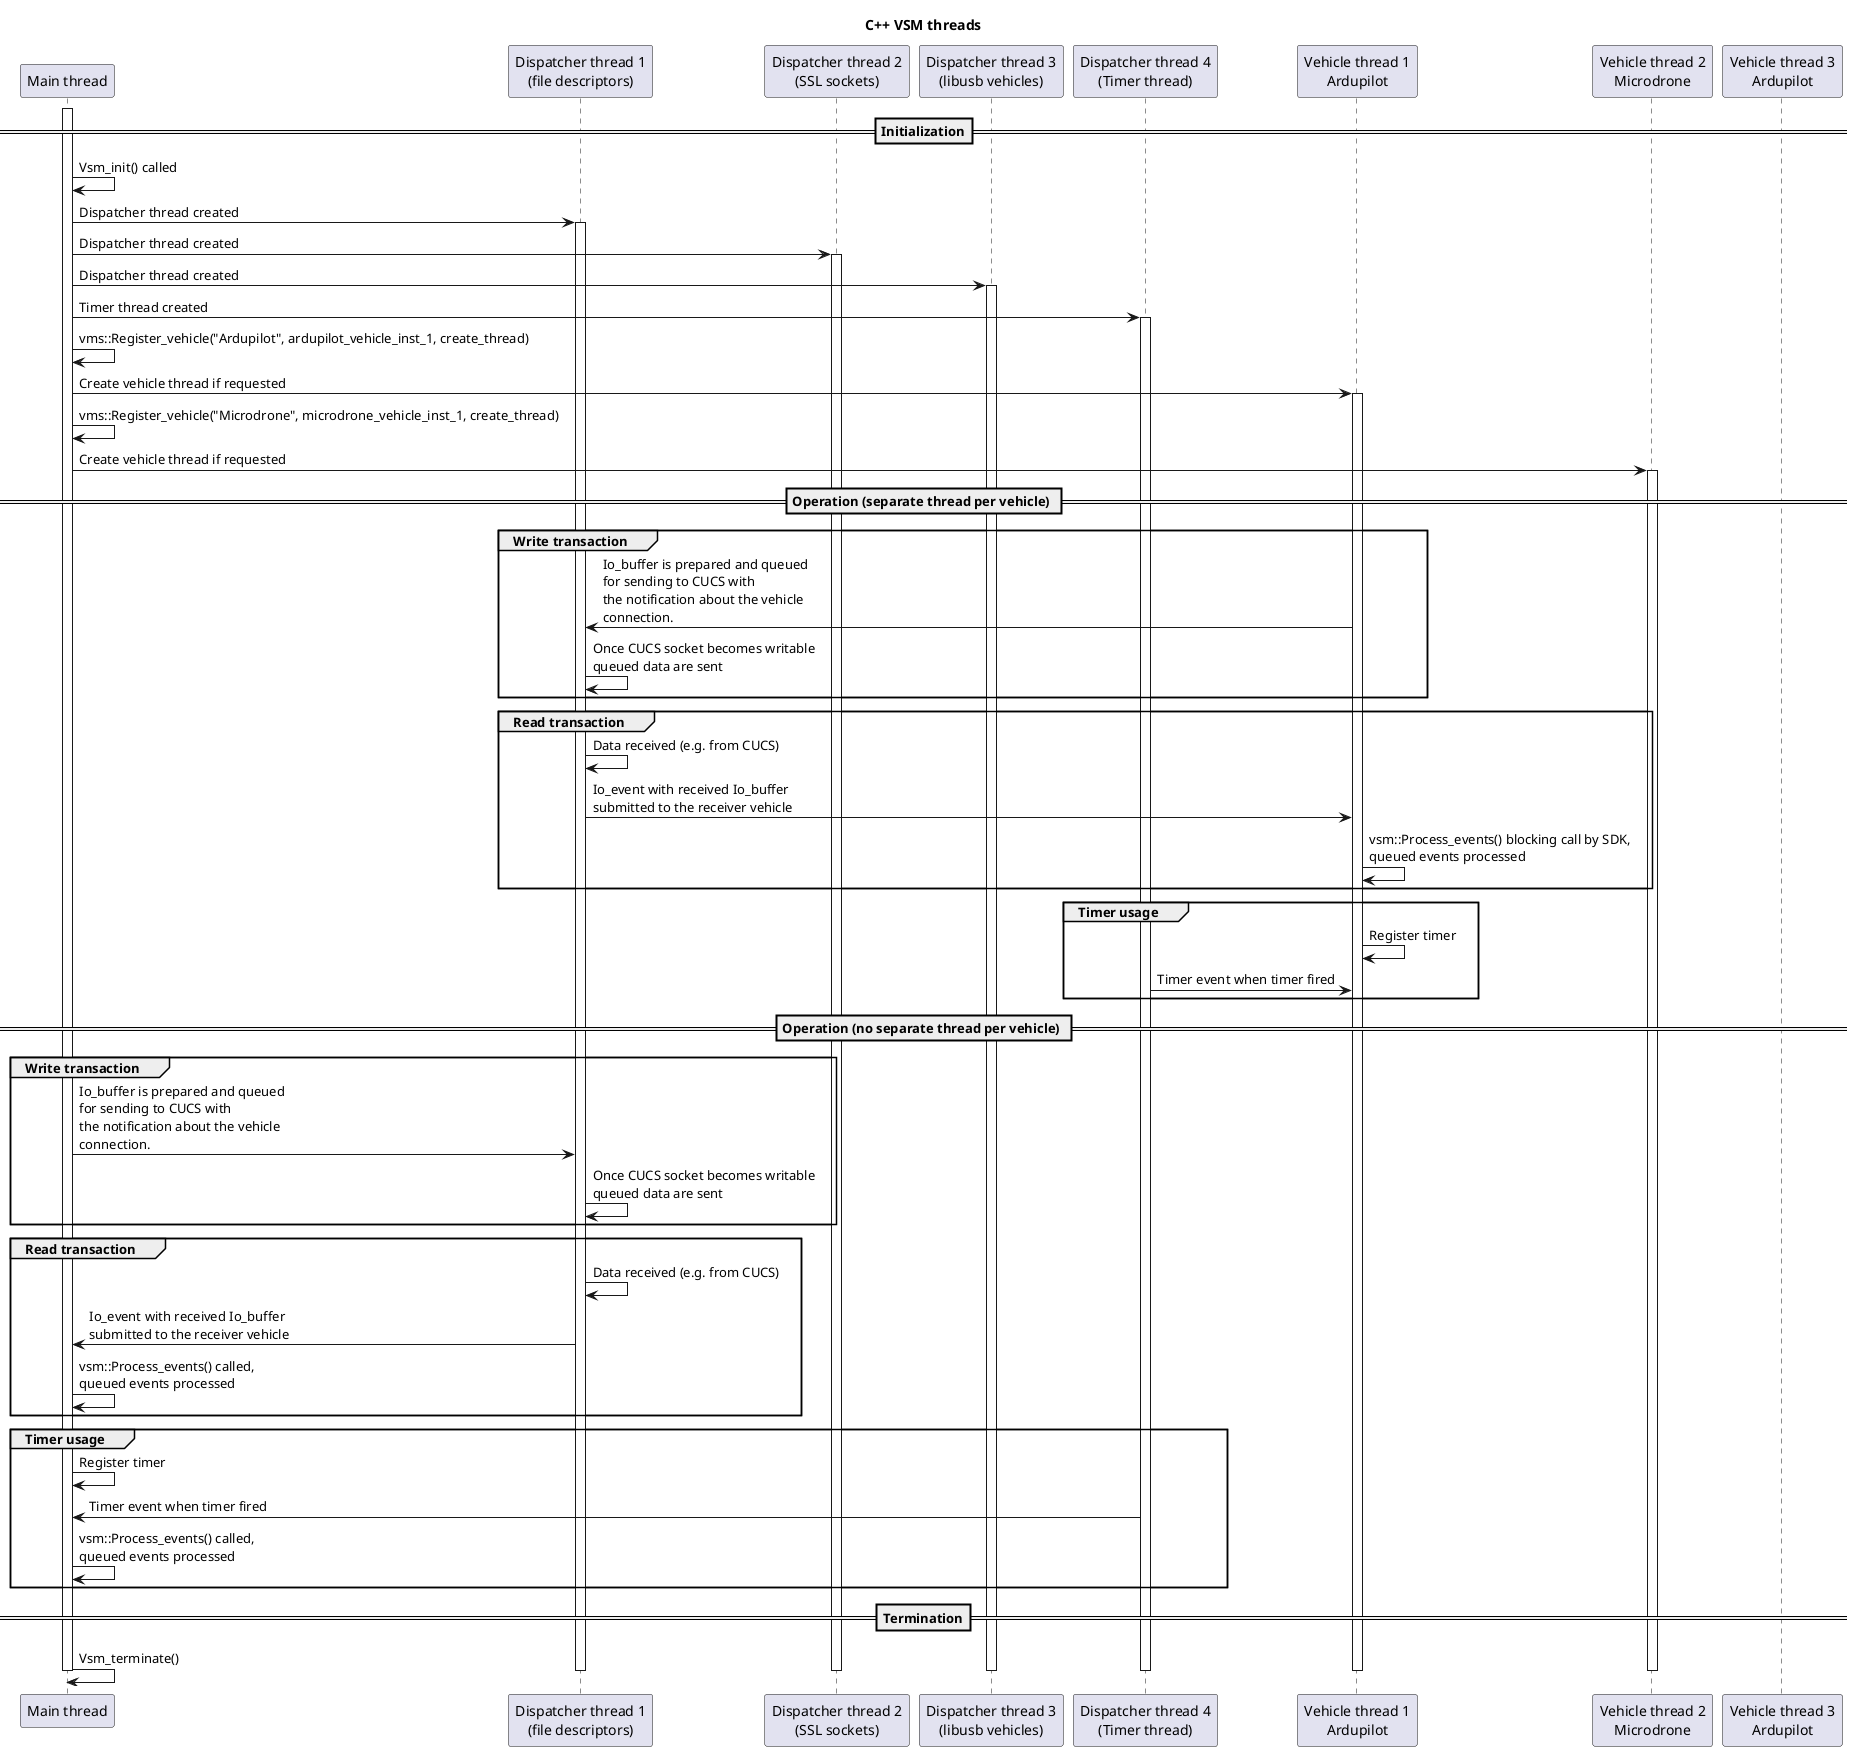 @startuml

title C++ VSM threads

participant "Main thread" as Main_thr
participant "Dispatcher thread 1\n(file descriptors)" as Disp_thr_1
participant "Dispatcher thread 2\n(SSL sockets)" as Disp_thr_2
participant "Dispatcher thread 3\n(libusb vehicles)" as Disp_thr_3
participant "Dispatcher thread 4\n(Timer thread)" as Timer_thr

participant "Vehicle thread 1\nArdupilot" as Vehicle_thr_1
participant "Vehicle thread 2\nMicrodrone" as Vehicle_thr_2
participant "Vehicle thread 3\nArdupilot" as Vehicle_thr_3

==Initialization==

activate Main_thr

Main_thr -> Main_thr: Vsm_init() called

Main_thr -> Disp_thr_1: Dispatcher thread created
activate Disp_thr_1
Main_thr -> Disp_thr_2: Dispatcher thread created
activate Disp_thr_2
Main_thr -> Disp_thr_3: Dispatcher thread created
activate Disp_thr_3
Main_thr -> Timer_thr: Timer thread created
activate Timer_thr

Main_thr -> Main_thr: vms::Register_vehicle("Ardupilot", ardupilot_vehicle_inst_1, create_thread)
Main_thr -> Vehicle_thr_1: Create vehicle thread if requested
activate Vehicle_thr_1

Main_thr -> Main_thr: vms::Register_vehicle("Microdrone", microdrone_vehicle_inst_1, create_thread)
Main_thr -> Vehicle_thr_2: Create vehicle thread if requested
activate Vehicle_thr_2

== Operation (separate thread per vehicle) ==

group Write transaction
    Vehicle_thr_1 -> Disp_thr_1: Io_buffer is prepared and queued\nfor sending to CUCS with\nthe notification about the vehicle\nconnection.
    Disp_thr_1 -> Disp_thr_1: Once CUCS socket becomes writable\nqueued data are sent
end

group Read transaction
    Disp_thr_1 -> Disp_thr_1: Data received (e.g. from CUCS)
    Disp_thr_1 -> Vehicle_thr_1: Io_event with received Io_buffer\nsubmitted to the receiver vehicle
    Vehicle_thr_1 -> Vehicle_thr_1: vsm::Process_events() blocking call by SDK,\nqueued events processed
end

group Timer usage
    Vehicle_thr_1 -> Vehicle_thr_1: Register timer
    Timer_thr -> Vehicle_thr_1: Timer event when timer fired
end

== Operation (no separate thread per vehicle) ==

group Write transaction
    Main_thr -> Disp_thr_1: Io_buffer is prepared and queued\nfor sending to CUCS with\nthe notification about the vehicle\nconnection.
    Disp_thr_1 -> Disp_thr_1: Once CUCS socket becomes writable\nqueued data are sent
end

group Read transaction
    Disp_thr_1 -> Disp_thr_1: Data received (e.g. from CUCS)
    Disp_thr_1 -> Main_thr: Io_event with received Io_buffer\nsubmitted to the receiver vehicle
    Main_thr -> Main_thr: vsm::Process_events() called,\nqueued events processed
end

group Timer usage
    Main_thr -> Main_thr: Register timer
    Timer_thr -> Main_thr: Timer event when timer fired
    Main_thr -> Main_thr: vsm::Process_events() called,\nqueued events processed
end

==Termination==
Main_thr -> Main_thr: Vsm_terminate()
deactivate Vehicle_thr_1
deactivate Vehicle_thr_2
deactivate Vehicle_thr_3
deactivate Vehicle_thr_3
deactivate Disp_thr_1
deactivate Disp_thr_2
deactivate Disp_thr_3
deactivate Timer_thr
deactivate Main_thr

@enduml
